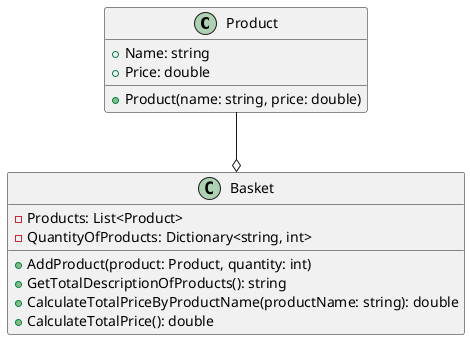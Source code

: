 ﻿@startuml

class Product {
  + Name: string
  + Price: double

  + Product(name: string, price: double)
}

class Basket {
  - Products: List<Product>
  - QuantityOfProducts: Dictionary<string, int>

  + AddProduct(product: Product, quantity: int)
  + GetTotalDescriptionOfProducts(): string
  + CalculateTotalPriceByProductName(productName: string): double
  + CalculateTotalPrice(): double
}

Product --o Basket

@enduml
